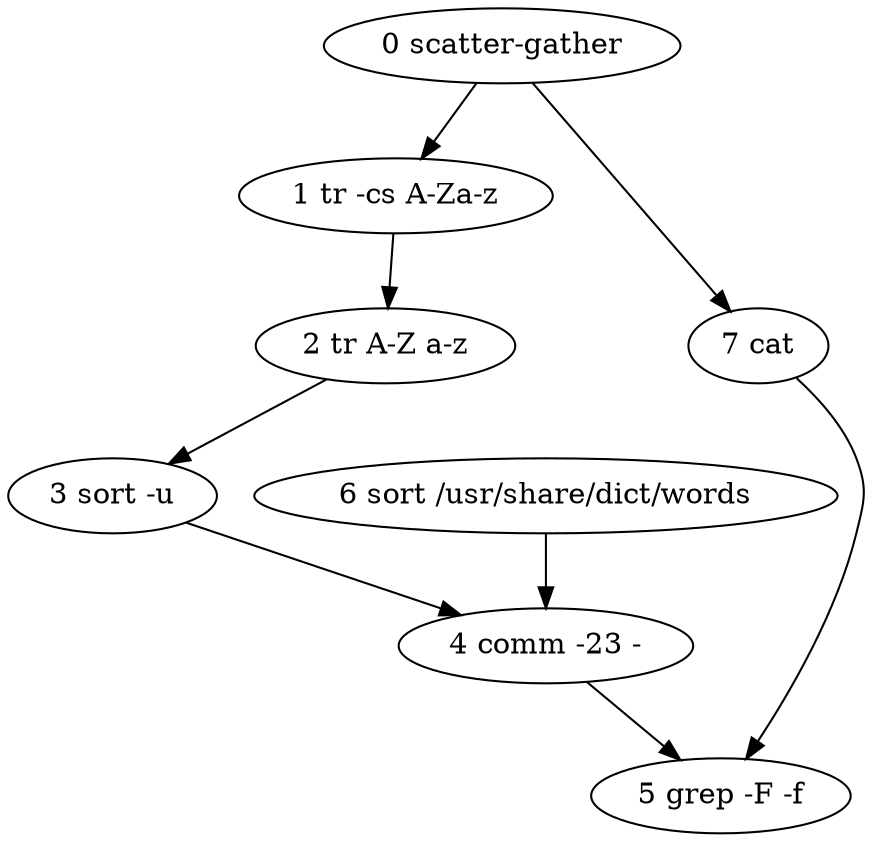 digraph {
	n0 [label="0 scatter-gather"];
	n0 -> n1;
	n0 -> n7;
	n1 [label="1 tr -cs A-Za-z"];
	n1 -> n2;
	n2 [label="2 tr A-Z a-z"];
	n2 -> n3;
	n3 [label="3 sort -u"];
	n3 -> n4;
	n4 [label="4 comm -23 -"];
	n4 -> n5;
	n5 [label="5 grep -F -f"];
	n6 [label="6 sort /usr/share/dict/words"];
	n6 -> n4;
	n7 [label="7 cat"];
	n7 -> n5;
}